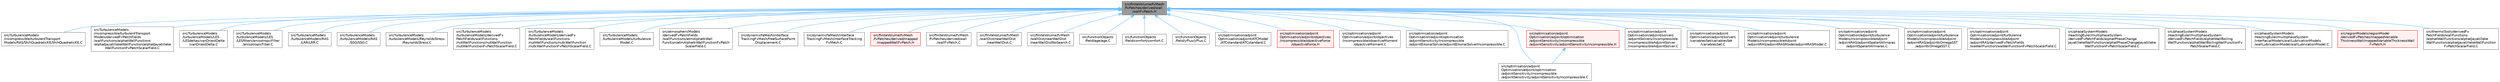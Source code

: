 digraph "src/finiteVolume/fvMesh/fvPatches/derived/wall/wallFvPatch.H"
{
 // LATEX_PDF_SIZE
  bgcolor="transparent";
  edge [fontname=Helvetica,fontsize=10,labelfontname=Helvetica,labelfontsize=10];
  node [fontname=Helvetica,fontsize=10,shape=box,height=0.2,width=0.4];
  Node1 [id="Node000001",label="src/finiteVolume/fvMesh\l/fvPatches/derived/wall\l/wallFvPatch.H",height=0.2,width=0.4,color="gray40", fillcolor="grey60", style="filled", fontcolor="black",tooltip=" "];
  Node1 -> Node2 [id="edge1_Node000001_Node000002",dir="back",color="steelblue1",style="solid",tooltip=" "];
  Node2 [id="Node000002",label="src/TurbulenceModels\l/incompressible/turbulentTransport\lModels/RAS/ShihQuadraticKE/ShihQuadraticKE.C",height=0.2,width=0.4,color="grey40", fillcolor="white", style="filled",URL="$ShihQuadraticKE_8C.html",tooltip=" "];
  Node1 -> Node3 [id="edge2_Node000001_Node000003",dir="back",color="steelblue1",style="solid",tooltip=" "];
  Node3 [id="Node000003",label="src/TurbulenceModels\l/incompressible/turbulentTransport\lModels/derivedFvPatchFields\l/wallFunctions/alphatWallFunctions\l/alphatJayatillekeWallFunction/alphatJayatilleke\lWallFunctionFvPatchScalarField.C",height=0.2,width=0.4,color="grey40", fillcolor="white", style="filled",URL="$TurbulenceModels_2incompressible_2turbulentTransportModels_2derivedFvPatchFields_2wallFunctions_83037ffe3c8c314f1af79ebf34b4365a.html",tooltip=" "];
  Node1 -> Node4 [id="edge3_Node000001_Node000004",dir="back",color="steelblue1",style="solid",tooltip=" "];
  Node4 [id="Node000004",label="src/TurbulenceModels\l/turbulenceModels/LES\l/LESdeltas/vanDriestDelta\l/vanDriestDelta.C",height=0.2,width=0.4,color="grey40", fillcolor="white", style="filled",URL="$vanDriestDelta_8C.html",tooltip=" "];
  Node1 -> Node5 [id="edge4_Node000001_Node000005",dir="back",color="steelblue1",style="solid",tooltip=" "];
  Node5 [id="Node000005",label="src/TurbulenceModels\l/turbulenceModels/LES\l/LESfilters/anisotropicFilter\l/anisotropicFilter.C",height=0.2,width=0.4,color="grey40", fillcolor="white", style="filled",URL="$anisotropicFilter_8C.html",tooltip=" "];
  Node1 -> Node6 [id="edge5_Node000001_Node000006",dir="back",color="steelblue1",style="solid",tooltip=" "];
  Node6 [id="Node000006",label="src/TurbulenceModels\l/turbulenceModels/RAS\l/LRR/LRR.C",height=0.2,width=0.4,color="grey40", fillcolor="white", style="filled",URL="$LRR_8C.html",tooltip=" "];
  Node1 -> Node7 [id="edge6_Node000001_Node000007",dir="back",color="steelblue1",style="solid",tooltip=" "];
  Node7 [id="Node000007",label="src/TurbulenceModels\l/turbulenceModels/RAS\l/SSG/SSG.C",height=0.2,width=0.4,color="grey40", fillcolor="white", style="filled",URL="$SSG_8C.html",tooltip=" "];
  Node1 -> Node8 [id="edge7_Node000001_Node000008",dir="back",color="steelblue1",style="solid",tooltip=" "];
  Node8 [id="Node000008",label="src/TurbulenceModels\l/turbulenceModels/ReynoldsStress\l/ReynoldsStress.C",height=0.2,width=0.4,color="grey40", fillcolor="white", style="filled",URL="$ReynoldsStress_8C.html",tooltip=" "];
  Node1 -> Node9 [id="edge8_Node000001_Node000009",dir="back",color="steelblue1",style="solid",tooltip=" "];
  Node9 [id="Node000009",label="src/TurbulenceModels\l/turbulenceModels/derivedFv\lPatchFields/wallFunctions\l/nutWallFunctions/nutWallFunction\l/nutWallFunctionFvPatchScalarField.C",height=0.2,width=0.4,color="grey40", fillcolor="white", style="filled",URL="$nutWallFunctionFvPatchScalarField_8C.html",tooltip=" "];
  Node1 -> Node10 [id="edge9_Node000001_Node000010",dir="back",color="steelblue1",style="solid",tooltip=" "];
  Node10 [id="Node000010",label="src/TurbulenceModels\l/turbulenceModels/derivedFv\lPatchFields/wallFunctions\l/nutWallFunctions/nutkWallFunction\l/nutkWallFunctionFvPatchScalarField.C",height=0.2,width=0.4,color="grey40", fillcolor="white", style="filled",URL="$nutkWallFunctionFvPatchScalarField_8C.html",tooltip=" "];
  Node1 -> Node11 [id="edge10_Node000001_Node000011",dir="back",color="steelblue1",style="solid",tooltip=" "];
  Node11 [id="Node000011",label="src/TurbulenceModels\l/turbulenceModels/turbulence\lModel.C",height=0.2,width=0.4,color="grey40", fillcolor="white", style="filled",URL="$turbulenceModel_8C.html",tooltip=" "];
  Node1 -> Node12 [id="edge11_Node000001_Node000012",dir="back",color="steelblue1",style="solid",tooltip=" "];
  Node12 [id="Node000012",label="src/atmosphericModels\l/derivedFvPatchFields\l/wallFunctions/atmAlphatkWall\lFunction/atmAlphatkWallFunctionFvPatch\lScalarField.C",height=0.2,width=0.4,color="grey40", fillcolor="white", style="filled",URL="$atmAlphatkWallFunctionFvPatchScalarField_8C.html",tooltip=" "];
  Node1 -> Node13 [id="edge12_Node000001_Node000013",dir="back",color="steelblue1",style="solid",tooltip=" "];
  Node13 [id="Node000013",label="src/dynamicFaMesh/interface\lTrackingFvMesh/freeSurfacePoint\lDisplacement.C",height=0.2,width=0.4,color="grey40", fillcolor="white", style="filled",URL="$freeSurfacePointDisplacement_8C.html",tooltip=" "];
  Node1 -> Node14 [id="edge13_Node000001_Node000014",dir="back",color="steelblue1",style="solid",tooltip=" "];
  Node14 [id="Node000014",label="src/dynamicFaMesh/interface\lTrackingFvMesh/interfaceTracking\lFvMesh.C",height=0.2,width=0.4,color="grey40", fillcolor="white", style="filled",URL="$interfaceTrackingFvMesh_8C.html",tooltip=" "];
  Node1 -> Node15 [id="edge14_Node000001_Node000015",dir="back",color="steelblue1",style="solid",tooltip=" "];
  Node15 [id="Node000015",label="src/finiteVolume/fvMesh\l/fvPatches/derived/mapped\l/mappedWallFvPatch.H",height=0.2,width=0.4,color="red", fillcolor="#FFF0F0", style="filled",URL="$mappedWallFvPatch_8H.html",tooltip=" "];
  Node1 -> Node17 [id="edge15_Node000001_Node000017",dir="back",color="steelblue1",style="solid",tooltip=" "];
  Node17 [id="Node000017",label="src/finiteVolume/fvMesh\l/fvPatches/derived/wall\l/wallFvPatch.C",height=0.2,width=0.4,color="grey40", fillcolor="white", style="filled",URL="$wallFvPatch_8C.html",tooltip=" "];
  Node1 -> Node18 [id="edge16_Node000001_Node000018",dir="back",color="steelblue1",style="solid",tooltip=" "];
  Node18 [id="Node000018",label="src/finiteVolume/fvMesh\l/wallDist/nearWallDist\l/nearWallDist.C",height=0.2,width=0.4,color="grey40", fillcolor="white", style="filled",URL="$nearWallDist_8C.html",tooltip=" "];
  Node1 -> Node19 [id="edge17_Node000001_Node000019",dir="back",color="steelblue1",style="solid",tooltip=" "];
  Node19 [id="Node000019",label="src/finiteVolume/fvMesh\l/wallDist/nearWallDist\l/nearWallDistNoSearch.C",height=0.2,width=0.4,color="grey40", fillcolor="white", style="filled",URL="$nearWallDistNoSearch_8C.html",tooltip=" "];
  Node1 -> Node20 [id="edge18_Node000001_Node000020",dir="back",color="steelblue1",style="solid",tooltip=" "];
  Node20 [id="Node000020",label="src/functionObjects\l/field/age/age.C",height=0.2,width=0.4,color="grey40", fillcolor="white", style="filled",URL="$age_8C.html",tooltip=" "];
  Node1 -> Node21 [id="edge19_Node000001_Node000021",dir="back",color="steelblue1",style="solid",tooltip=" "];
  Node21 [id="Node000021",label="src/functionObjects\l/field/comfort/comfort.C",height=0.2,width=0.4,color="grey40", fillcolor="white", style="filled",URL="$comfort_8C.html",tooltip=" "];
  Node1 -> Node22 [id="edge20_Node000001_Node000022",dir="back",color="steelblue1",style="solid",tooltip=" "];
  Node22 [id="Node000022",label="src/functionObjects\l/field/yPlus/yPlus.C",height=0.2,width=0.4,color="grey40", fillcolor="white", style="filled",URL="$yPlus_8C.html",tooltip=" "];
  Node1 -> Node23 [id="edge21_Node000001_Node000023",dir="back",color="steelblue1",style="solid",tooltip=" "];
  Node23 [id="Node000023",label="src/optimisation/adjoint\lOptimisation/adjoint/ATCModel\l/ATCstandard/ATCstandard.C",height=0.2,width=0.4,color="grey40", fillcolor="white", style="filled",URL="$ATCstandard_8C.html",tooltip=" "];
  Node1 -> Node24 [id="edge22_Node000001_Node000024",dir="back",color="steelblue1",style="solid",tooltip=" "];
  Node24 [id="Node000024",label="src/optimisation/adjoint\lOptimisation/adjoint/objectives\l/incompressible/objectiveForce\l/objectiveForce.H",height=0.2,width=0.4,color="red", fillcolor="#FFF0F0", style="filled",URL="$objectiveForce_8H.html",tooltip=" "];
  Node1 -> Node26 [id="edge23_Node000001_Node000026",dir="back",color="steelblue1",style="solid",tooltip=" "];
  Node26 [id="Node000026",label="src/optimisation/adjoint\lOptimisation/adjoint/objectives\l/incompressible/objectiveMoment\l/objectiveMoment.C",height=0.2,width=0.4,color="grey40", fillcolor="white", style="filled",URL="$objectiveMoment_8C.html",tooltip=" "];
  Node1 -> Node27 [id="edge24_Node000001_Node000027",dir="back",color="steelblue1",style="solid",tooltip=" "];
  Node27 [id="Node000027",label="src/optimisation/adjoint\lOptimisation/adjoint/optimisation\l/adjointSensitivity/incompressible\l/adjointEikonalSolver/adjointEikonalSolverIncompressible.C",height=0.2,width=0.4,color="grey40", fillcolor="white", style="filled",URL="$adjointEikonalSolverIncompressible_8C.html",tooltip=" "];
  Node1 -> Node28 [id="edge25_Node000001_Node000028",dir="back",color="steelblue1",style="solid",tooltip=" "];
  Node28 [id="Node000028",label="src/optimisation/adjoint\lOptimisation/adjoint/optimisation\l/adjointSensitivity/incompressible\l/adjointSensitivity/adjointSensitivityIncompressible.C",height=0.2,width=0.4,color="grey40", fillcolor="white", style="filled",URL="$adjointSensitivityIncompressible_8C.html",tooltip=" "];
  Node1 -> Node29 [id="edge26_Node000001_Node000029",dir="back",color="steelblue1",style="solid",tooltip=" "];
  Node29 [id="Node000029",label="src/optimisation/adjoint\lOptimisation/adjoint/optimisation\l/adjointSensitivity/incompressible\l/adjointSensitivity/adjointSensitivityIncompressible.H",height=0.2,width=0.4,color="red", fillcolor="#FFF0F0", style="filled",URL="$adjointSensitivityIncompressible_8H.html",tooltip=" "];
  Node29 -> Node28 [id="edge27_Node000029_Node000028",dir="back",color="steelblue1",style="solid",tooltip=" "];
  Node1 -> Node54 [id="edge28_Node000001_Node000054",dir="back",color="steelblue1",style="solid",tooltip=" "];
  Node54 [id="Node000054",label="src/optimisation/adjoint\lOptimisation/adjoint/solvers\l/adjointSolvers/incompressible\l/incompressibleAdjointSolver\l/incompressibleAdjointSolver.C",height=0.2,width=0.4,color="grey40", fillcolor="white", style="filled",URL="$incompressibleAdjointSolver_8C.html",tooltip=" "];
  Node1 -> Node55 [id="edge29_Node000001_Node000055",dir="back",color="steelblue1",style="solid",tooltip=" "];
  Node55 [id="Node000055",label="src/optimisation/adjoint\lOptimisation/adjoint/solvers\l/variablesSet/variablesSet\l/variablesSet.C",height=0.2,width=0.4,color="grey40", fillcolor="white", style="filled",URL="$variablesSet_8C.html",tooltip=" "];
  Node1 -> Node56 [id="edge30_Node000001_Node000056",dir="back",color="steelblue1",style="solid",tooltip=" "];
  Node56 [id="Node000056",label="src/optimisation/adjoint\lOptimisation/adjoint/turbulence\lModels/incompressibleAdjoint\l/adjointRAS/adjointRASModel/adjointRASModel.C",height=0.2,width=0.4,color="grey40", fillcolor="white", style="filled",URL="$adjointRASModel_8C.html",tooltip=" "];
  Node1 -> Node57 [id="edge31_Node000001_Node000057",dir="back",color="steelblue1",style="solid",tooltip=" "];
  Node57 [id="Node000057",label="src/optimisation/adjoint\lOptimisation/adjoint/turbulence\lModels/incompressibleAdjoint\l/adjointRAS/adjointSpalartAllmaras\l/adjointSpalartAllmaras.C",height=0.2,width=0.4,color="grey40", fillcolor="white", style="filled",URL="$adjointSpalartAllmaras_8C.html",tooltip=" "];
  Node1 -> Node58 [id="edge32_Node000001_Node000058",dir="back",color="steelblue1",style="solid",tooltip=" "];
  Node58 [id="Node000058",label="src/optimisation/adjoint\lOptimisation/adjoint/turbulence\lModels/incompressibleAdjoint\l/adjointRAS/adjointkOmegaSST\l/adjointkOmegaSST.C",height=0.2,width=0.4,color="grey40", fillcolor="white", style="filled",URL="$adjointkOmegaSST_8C.html",tooltip=" "];
  Node1 -> Node59 [id="edge33_Node000001_Node000059",dir="back",color="steelblue1",style="solid",tooltip=" "];
  Node59 [id="Node000059",label="src/optimisation/adjoint\lOptimisation/adjoint/turbulence\lModels/incompressibleAdjoint\l/adjointRAS/derivedFvPatchFields\l/waWallFunction/waWallFunctionFvPatchScalarField.C",height=0.2,width=0.4,color="grey40", fillcolor="white", style="filled",URL="$waWallFunctionFvPatchScalarField_8C.html",tooltip=" "];
  Node1 -> Node60 [id="edge34_Node000001_Node000060",dir="back",color="steelblue1",style="solid",tooltip=" "];
  Node60 [id="Node000060",label="src/phaseSystemModels\l/reactingEuler/multiphaseSystem\l/derivedFvPatchFields/alphatPhaseChange\lJayatillekeWallFunction/alphatPhaseChangeJayatilleke\lWallFunctionFvPatchScalarField.C",height=0.2,width=0.4,color="grey40", fillcolor="white", style="filled",URL="$alphatPhaseChangeJayatillekeWallFunctionFvPatchScalarField_8C.html",tooltip=" "];
  Node1 -> Node61 [id="edge35_Node000001_Node000061",dir="back",color="steelblue1",style="solid",tooltip=" "];
  Node61 [id="Node000061",label="src/phaseSystemModels\l/reactingEuler/multiphaseSystem\l/derivedFvPatchFields/alphatWallBoiling\lWallFunction/alphatWallBoilingWallFunctionFv\lPatchScalarField.C",height=0.2,width=0.4,color="grey40", fillcolor="white", style="filled",URL="$alphatWallBoilingWallFunctionFvPatchScalarField_8C.html",tooltip=" "];
  Node1 -> Node62 [id="edge36_Node000001_Node000062",dir="back",color="steelblue1",style="solid",tooltip=" "];
  Node62 [id="Node000062",label="src/phaseSystemModels\l/reactingEuler/multiphaseSystem\l/interfacialModels/wallLubricationModels\l/wallLubricationModel/wallLubricationModel.C",height=0.2,width=0.4,color="grey40", fillcolor="white", style="filled",URL="$reactingEuler_2multiphaseSystem_2interfacialModels_2wallLubricationModels_2wallLubricationModel_2wallLubricationModel_8C.html",tooltip=" "];
  Node1 -> Node63 [id="edge37_Node000001_Node000063",dir="back",color="steelblue1",style="solid",tooltip=" "];
  Node63 [id="Node000063",label="src/regionModels/regionModel\l/derivedFvPatches/mappedVariable\lThicknessWall/mappedVariableThicknessWall\lFvPatch.H",height=0.2,width=0.4,color="red", fillcolor="#FFF0F0", style="filled",URL="$mappedVariableThicknessWallFvPatch_8H.html",tooltip=" "];
  Node1 -> Node65 [id="edge38_Node000001_Node000065",dir="back",color="steelblue1",style="solid",tooltip=" "];
  Node65 [id="Node000065",label="src/thermoTools/derivedFv\lPatchFields/wallFunctions\l/alphatWallFunctions/alphatJayatilleke\lWallFunction/alphatJayatillekeWallFunction\lFvPatchScalarField.C",height=0.2,width=0.4,color="grey40", fillcolor="white", style="filled",URL="$thermoTools_2derivedFvPatchFields_2wallFunctions_2alphatWallFunctions_2alphatJayatillekeWallFunc7a41bad1de2d2bf74a114457c1a484d6.html",tooltip=" "];
}
